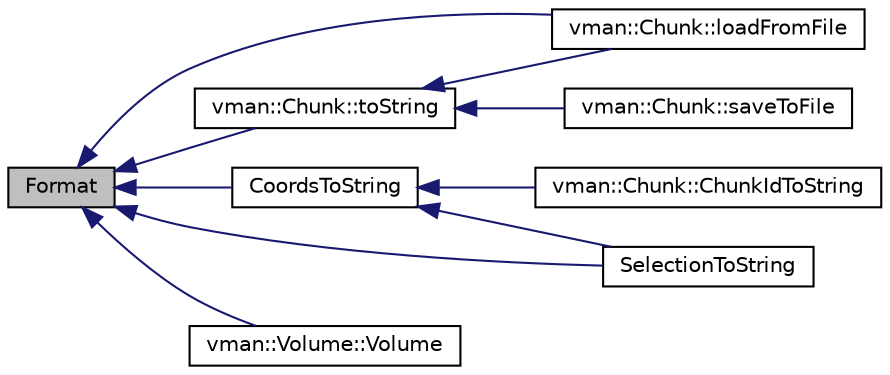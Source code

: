 digraph "Format"
{
  bgcolor="transparent";
  edge [fontname="Helvetica",fontsize="10",labelfontname="Helvetica",labelfontsize="10"];
  node [fontname="Helvetica",fontsize="10",shape=record];
  rankdir="LR";
  Node1 [label="Format",height=0.2,width=0.4,color="black", fillcolor="grey75", style="filled" fontcolor="black"];
  Node1 -> Node2 [dir="back",color="midnightblue",fontsize="10",style="solid",fontname="Helvetica"];
  Node2 [label="vman::Chunk::toString",height=0.2,width=0.4,color="black",URL="$classvman_1_1_chunk.html#a3f23c97b6c9f2a88e1121d1c633ccafa"];
  Node2 -> Node3 [dir="back",color="midnightblue",fontsize="10",style="solid",fontname="Helvetica"];
  Node3 [label="vman::Chunk::loadFromFile",height=0.2,width=0.4,color="black",URL="$classvman_1_1_chunk.html#aedbf1cf4e63c5836f1f855d0c7322556",tooltip="Clears chunk on failure!"];
  Node2 -> Node4 [dir="back",color="midnightblue",fontsize="10",style="solid",fontname="Helvetica"];
  Node4 [label="vman::Chunk::saveToFile",height=0.2,width=0.4,color="black",URL="$classvman_1_1_chunk.html#adc6095604b2a6eb183c9b78dd686c4a4",tooltip="Will unset m_Modified on success."];
  Node1 -> Node3 [dir="back",color="midnightblue",fontsize="10",style="solid",fontname="Helvetica"];
  Node1 -> Node5 [dir="back",color="midnightblue",fontsize="10",style="solid",fontname="Helvetica"];
  Node5 [label="CoordsToString",height=0.2,width=0.4,color="black",URL="$namespacevman.html#a630ea3c3a757813e3aea828762d79894"];
  Node5 -> Node6 [dir="back",color="midnightblue",fontsize="10",style="solid",fontname="Helvetica"];
  Node6 [label="vman::Chunk::ChunkIdToString",height=0.2,width=0.4,color="black",URL="$classvman_1_1_chunk.html#ac03e8218b4dea2fd82b95fbc539a1d8e"];
  Node5 -> Node7 [dir="back",color="midnightblue",fontsize="10",style="solid",fontname="Helvetica"];
  Node7 [label="SelectionToString",height=0.2,width=0.4,color="black",URL="$namespacevman.html#a945942b5b82faf1576c0ca775023263f"];
  Node1 -> Node7 [dir="back",color="midnightblue",fontsize="10",style="solid",fontname="Helvetica"];
  Node1 -> Node8 [dir="back",color="midnightblue",fontsize="10",style="solid",fontname="Helvetica"];
  Node8 [label="vman::Volume::Volume",height=0.2,width=0.4,color="black",URL="$classvman_1_1_volume.html#a77b2ae6dff1f526086a98dfef21aff0a"];
}

